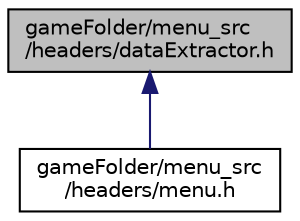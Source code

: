 digraph "gameFolder/menu_src/headers/dataExtractor.h"
{
 // LATEX_PDF_SIZE
  edge [fontname="Helvetica",fontsize="10",labelfontname="Helvetica",labelfontsize="10"];
  node [fontname="Helvetica",fontsize="10",shape=record];
  Node1 [label="gameFolder/menu_src\l/headers/dataExtractor.h",height=0.2,width=0.4,color="black", fillcolor="grey75", style="filled", fontcolor="black",tooltip="dataExtractor of the menu, will do everyting related to file gesture etc"];
  Node1 -> Node2 [dir="back",color="midnightblue",fontsize="10",style="solid",fontname="Helvetica"];
  Node2 [label="gameFolder/menu_src\l/headers/menu.h",height=0.2,width=0.4,color="black", fillcolor="white", style="filled",URL="$menu_8h.html",tooltip="file that does evering according to which menu you are"];
}
